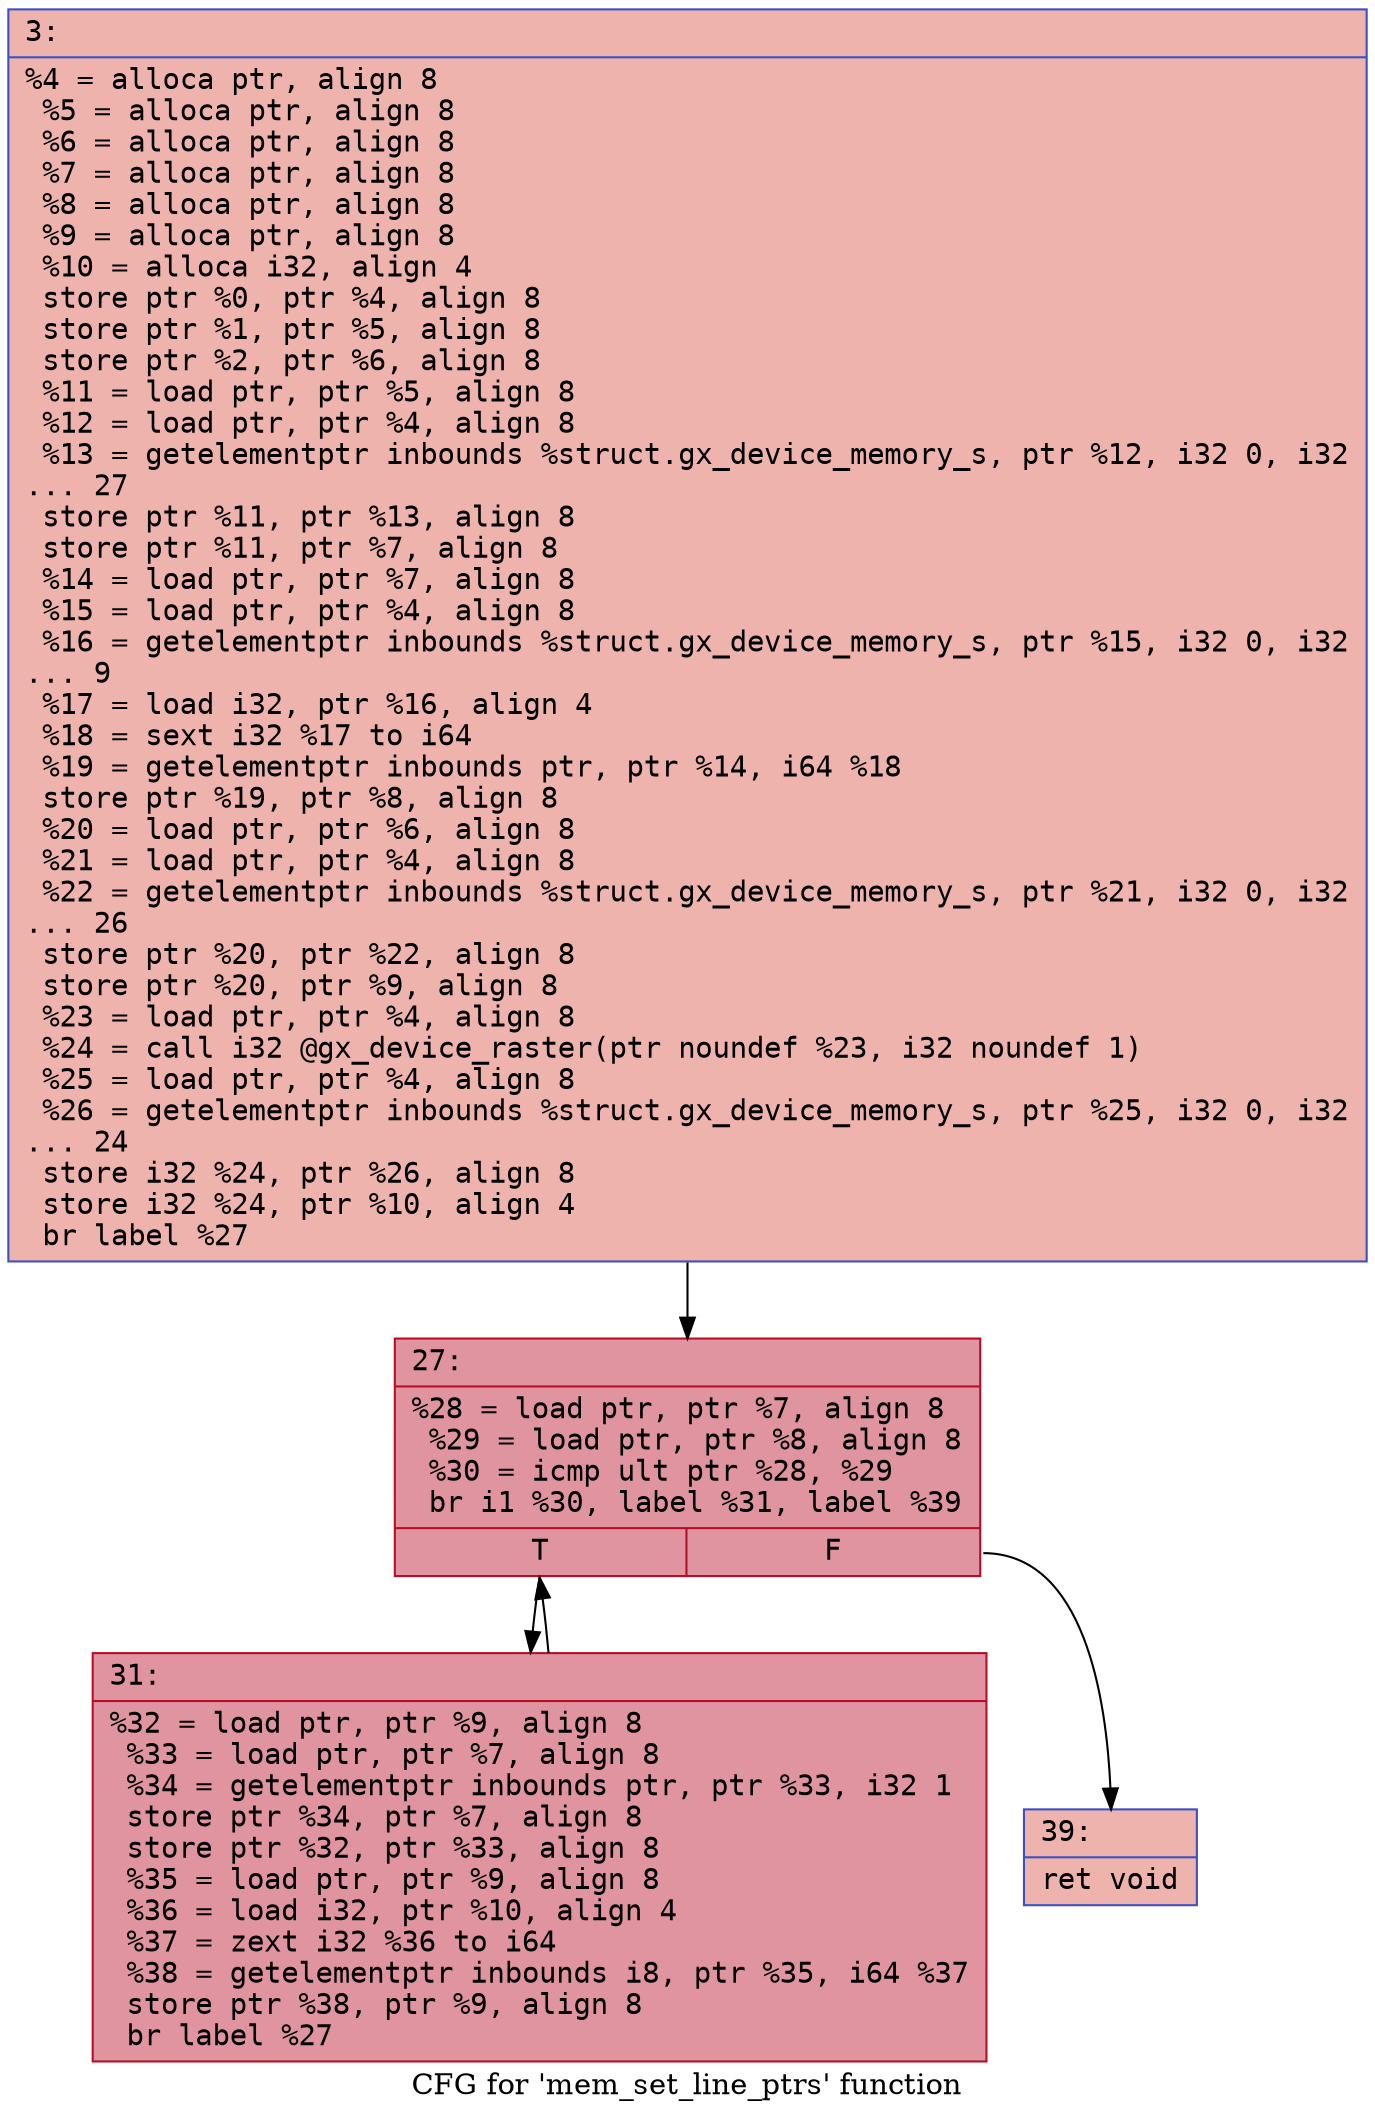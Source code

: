 digraph "CFG for 'mem_set_line_ptrs' function" {
	label="CFG for 'mem_set_line_ptrs' function";

	Node0x6000008b78e0 [shape=record,color="#3d50c3ff", style=filled, fillcolor="#d6524470" fontname="Courier",label="{3:\l|  %4 = alloca ptr, align 8\l  %5 = alloca ptr, align 8\l  %6 = alloca ptr, align 8\l  %7 = alloca ptr, align 8\l  %8 = alloca ptr, align 8\l  %9 = alloca ptr, align 8\l  %10 = alloca i32, align 4\l  store ptr %0, ptr %4, align 8\l  store ptr %1, ptr %5, align 8\l  store ptr %2, ptr %6, align 8\l  %11 = load ptr, ptr %5, align 8\l  %12 = load ptr, ptr %4, align 8\l  %13 = getelementptr inbounds %struct.gx_device_memory_s, ptr %12, i32 0, i32\l... 27\l  store ptr %11, ptr %13, align 8\l  store ptr %11, ptr %7, align 8\l  %14 = load ptr, ptr %7, align 8\l  %15 = load ptr, ptr %4, align 8\l  %16 = getelementptr inbounds %struct.gx_device_memory_s, ptr %15, i32 0, i32\l... 9\l  %17 = load i32, ptr %16, align 4\l  %18 = sext i32 %17 to i64\l  %19 = getelementptr inbounds ptr, ptr %14, i64 %18\l  store ptr %19, ptr %8, align 8\l  %20 = load ptr, ptr %6, align 8\l  %21 = load ptr, ptr %4, align 8\l  %22 = getelementptr inbounds %struct.gx_device_memory_s, ptr %21, i32 0, i32\l... 26\l  store ptr %20, ptr %22, align 8\l  store ptr %20, ptr %9, align 8\l  %23 = load ptr, ptr %4, align 8\l  %24 = call i32 @gx_device_raster(ptr noundef %23, i32 noundef 1)\l  %25 = load ptr, ptr %4, align 8\l  %26 = getelementptr inbounds %struct.gx_device_memory_s, ptr %25, i32 0, i32\l... 24\l  store i32 %24, ptr %26, align 8\l  store i32 %24, ptr %10, align 4\l  br label %27\l}"];
	Node0x6000008b78e0 -> Node0x6000008b7930[tooltip="3 -> 27\nProbability 100.00%" ];
	Node0x6000008b7930 [shape=record,color="#b70d28ff", style=filled, fillcolor="#b70d2870" fontname="Courier",label="{27:\l|  %28 = load ptr, ptr %7, align 8\l  %29 = load ptr, ptr %8, align 8\l  %30 = icmp ult ptr %28, %29\l  br i1 %30, label %31, label %39\l|{<s0>T|<s1>F}}"];
	Node0x6000008b7930:s0 -> Node0x6000008b7980[tooltip="27 -> 31\nProbability 96.88%" ];
	Node0x6000008b7930:s1 -> Node0x6000008b79d0[tooltip="27 -> 39\nProbability 3.12%" ];
	Node0x6000008b7980 [shape=record,color="#b70d28ff", style=filled, fillcolor="#b70d2870" fontname="Courier",label="{31:\l|  %32 = load ptr, ptr %9, align 8\l  %33 = load ptr, ptr %7, align 8\l  %34 = getelementptr inbounds ptr, ptr %33, i32 1\l  store ptr %34, ptr %7, align 8\l  store ptr %32, ptr %33, align 8\l  %35 = load ptr, ptr %9, align 8\l  %36 = load i32, ptr %10, align 4\l  %37 = zext i32 %36 to i64\l  %38 = getelementptr inbounds i8, ptr %35, i64 %37\l  store ptr %38, ptr %9, align 8\l  br label %27\l}"];
	Node0x6000008b7980 -> Node0x6000008b7930[tooltip="31 -> 27\nProbability 100.00%" ];
	Node0x6000008b79d0 [shape=record,color="#3d50c3ff", style=filled, fillcolor="#d6524470" fontname="Courier",label="{39:\l|  ret void\l}"];
}
